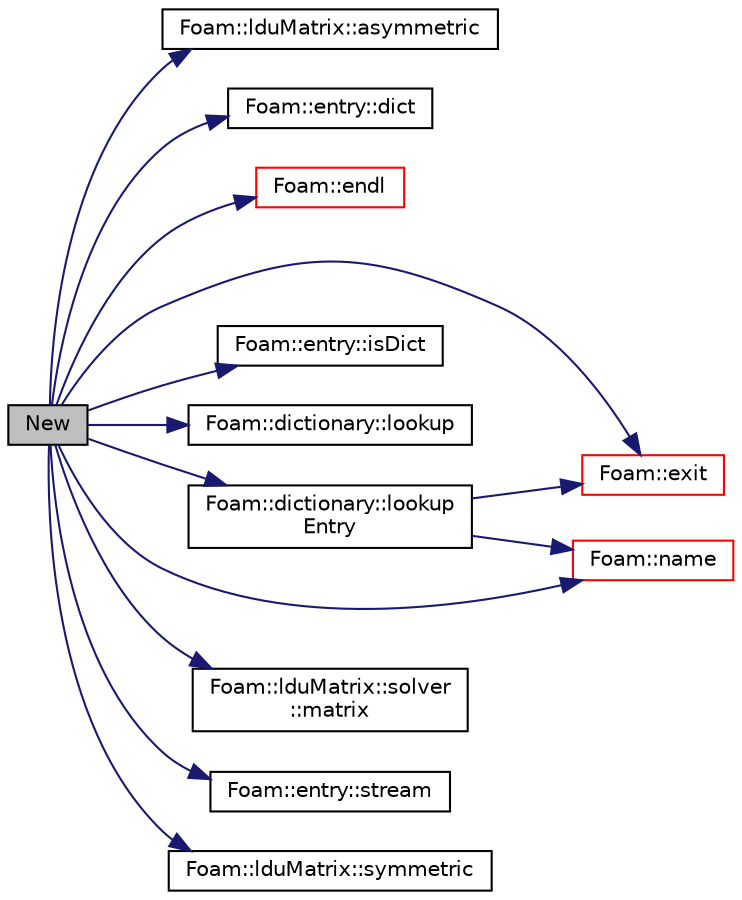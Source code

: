 digraph "New"
{
  bgcolor="transparent";
  edge [fontname="Helvetica",fontsize="10",labelfontname="Helvetica",labelfontsize="10"];
  node [fontname="Helvetica",fontsize="10",shape=record];
  rankdir="LR";
  Node1 [label="New",height=0.2,width=0.4,color="black", fillcolor="grey75", style="filled", fontcolor="black"];
  Node1 -> Node2 [color="midnightblue",fontsize="10",style="solid",fontname="Helvetica"];
  Node2 [label="Foam::lduMatrix::asymmetric",height=0.2,width=0.4,color="black",URL="$a01282.html#aa9d1039c9d27fbd5467eadc204a33c21"];
  Node1 -> Node3 [color="midnightblue",fontsize="10",style="solid",fontname="Helvetica"];
  Node3 [label="Foam::entry::dict",height=0.2,width=0.4,color="black",URL="$a00660.html#afc13fd3e1a6858d0e483f32306831d71",tooltip="Return dictionary if this entry is a dictionary. "];
  Node1 -> Node4 [color="midnightblue",fontsize="10",style="solid",fontname="Helvetica"];
  Node4 [label="Foam::endl",height=0.2,width=0.4,color="red",URL="$a10725.html#a2db8fe02a0d3909e9351bb4275b23ce4",tooltip="Add newline and flush stream. "];
  Node1 -> Node5 [color="midnightblue",fontsize="10",style="solid",fontname="Helvetica"];
  Node5 [label="Foam::exit",height=0.2,width=0.4,color="red",URL="$a10725.html#a06ca7250d8e89caf05243ec094843642"];
  Node1 -> Node6 [color="midnightblue",fontsize="10",style="solid",fontname="Helvetica"];
  Node6 [label="Foam::entry::isDict",height=0.2,width=0.4,color="black",URL="$a00660.html#aabe4453aa5aff1bb53c34ceda451eac7",tooltip="Return true if this entry is a dictionary. "];
  Node1 -> Node7 [color="midnightblue",fontsize="10",style="solid",fontname="Helvetica"];
  Node7 [label="Foam::dictionary::lookup",height=0.2,width=0.4,color="black",URL="$a00524.html#a8baab402d653d6e789f67c57e23a5b59",tooltip="Find and return an entry data stream. "];
  Node1 -> Node8 [color="midnightblue",fontsize="10",style="solid",fontname="Helvetica"];
  Node8 [label="Foam::dictionary::lookup\lEntry",height=0.2,width=0.4,color="black",URL="$a00524.html#a04afcfa85cd72911be05a167b6a61463",tooltip="Find and return an entry data stream if present otherwise error. "];
  Node8 -> Node5 [color="midnightblue",fontsize="10",style="solid",fontname="Helvetica"];
  Node8 -> Node9 [color="midnightblue",fontsize="10",style="solid",fontname="Helvetica"];
  Node9 [label="Foam::name",height=0.2,width=0.4,color="red",URL="$a10725.html#adcb0df2bd4953cb6bb390272d8263c3a",tooltip="Return a string representation of a complex. "];
  Node1 -> Node10 [color="midnightblue",fontsize="10",style="solid",fontname="Helvetica"];
  Node10 [label="Foam::lduMatrix::solver\l::matrix",height=0.2,width=0.4,color="black",URL="$a02378.html#a6c69a7b7081aed05771c6da44c39d654"];
  Node1 -> Node9 [color="midnightblue",fontsize="10",style="solid",fontname="Helvetica"];
  Node1 -> Node11 [color="midnightblue",fontsize="10",style="solid",fontname="Helvetica"];
  Node11 [label="Foam::entry::stream",height=0.2,width=0.4,color="black",URL="$a00660.html#ad20f888e6dd30f28244402cbea8e08eb",tooltip="Return token stream if this entry is a primitive entry. "];
  Node1 -> Node12 [color="midnightblue",fontsize="10",style="solid",fontname="Helvetica"];
  Node12 [label="Foam::lduMatrix::symmetric",height=0.2,width=0.4,color="black",URL="$a01282.html#a4c78e98ff53f5609f0607ec22be37157"];
}
